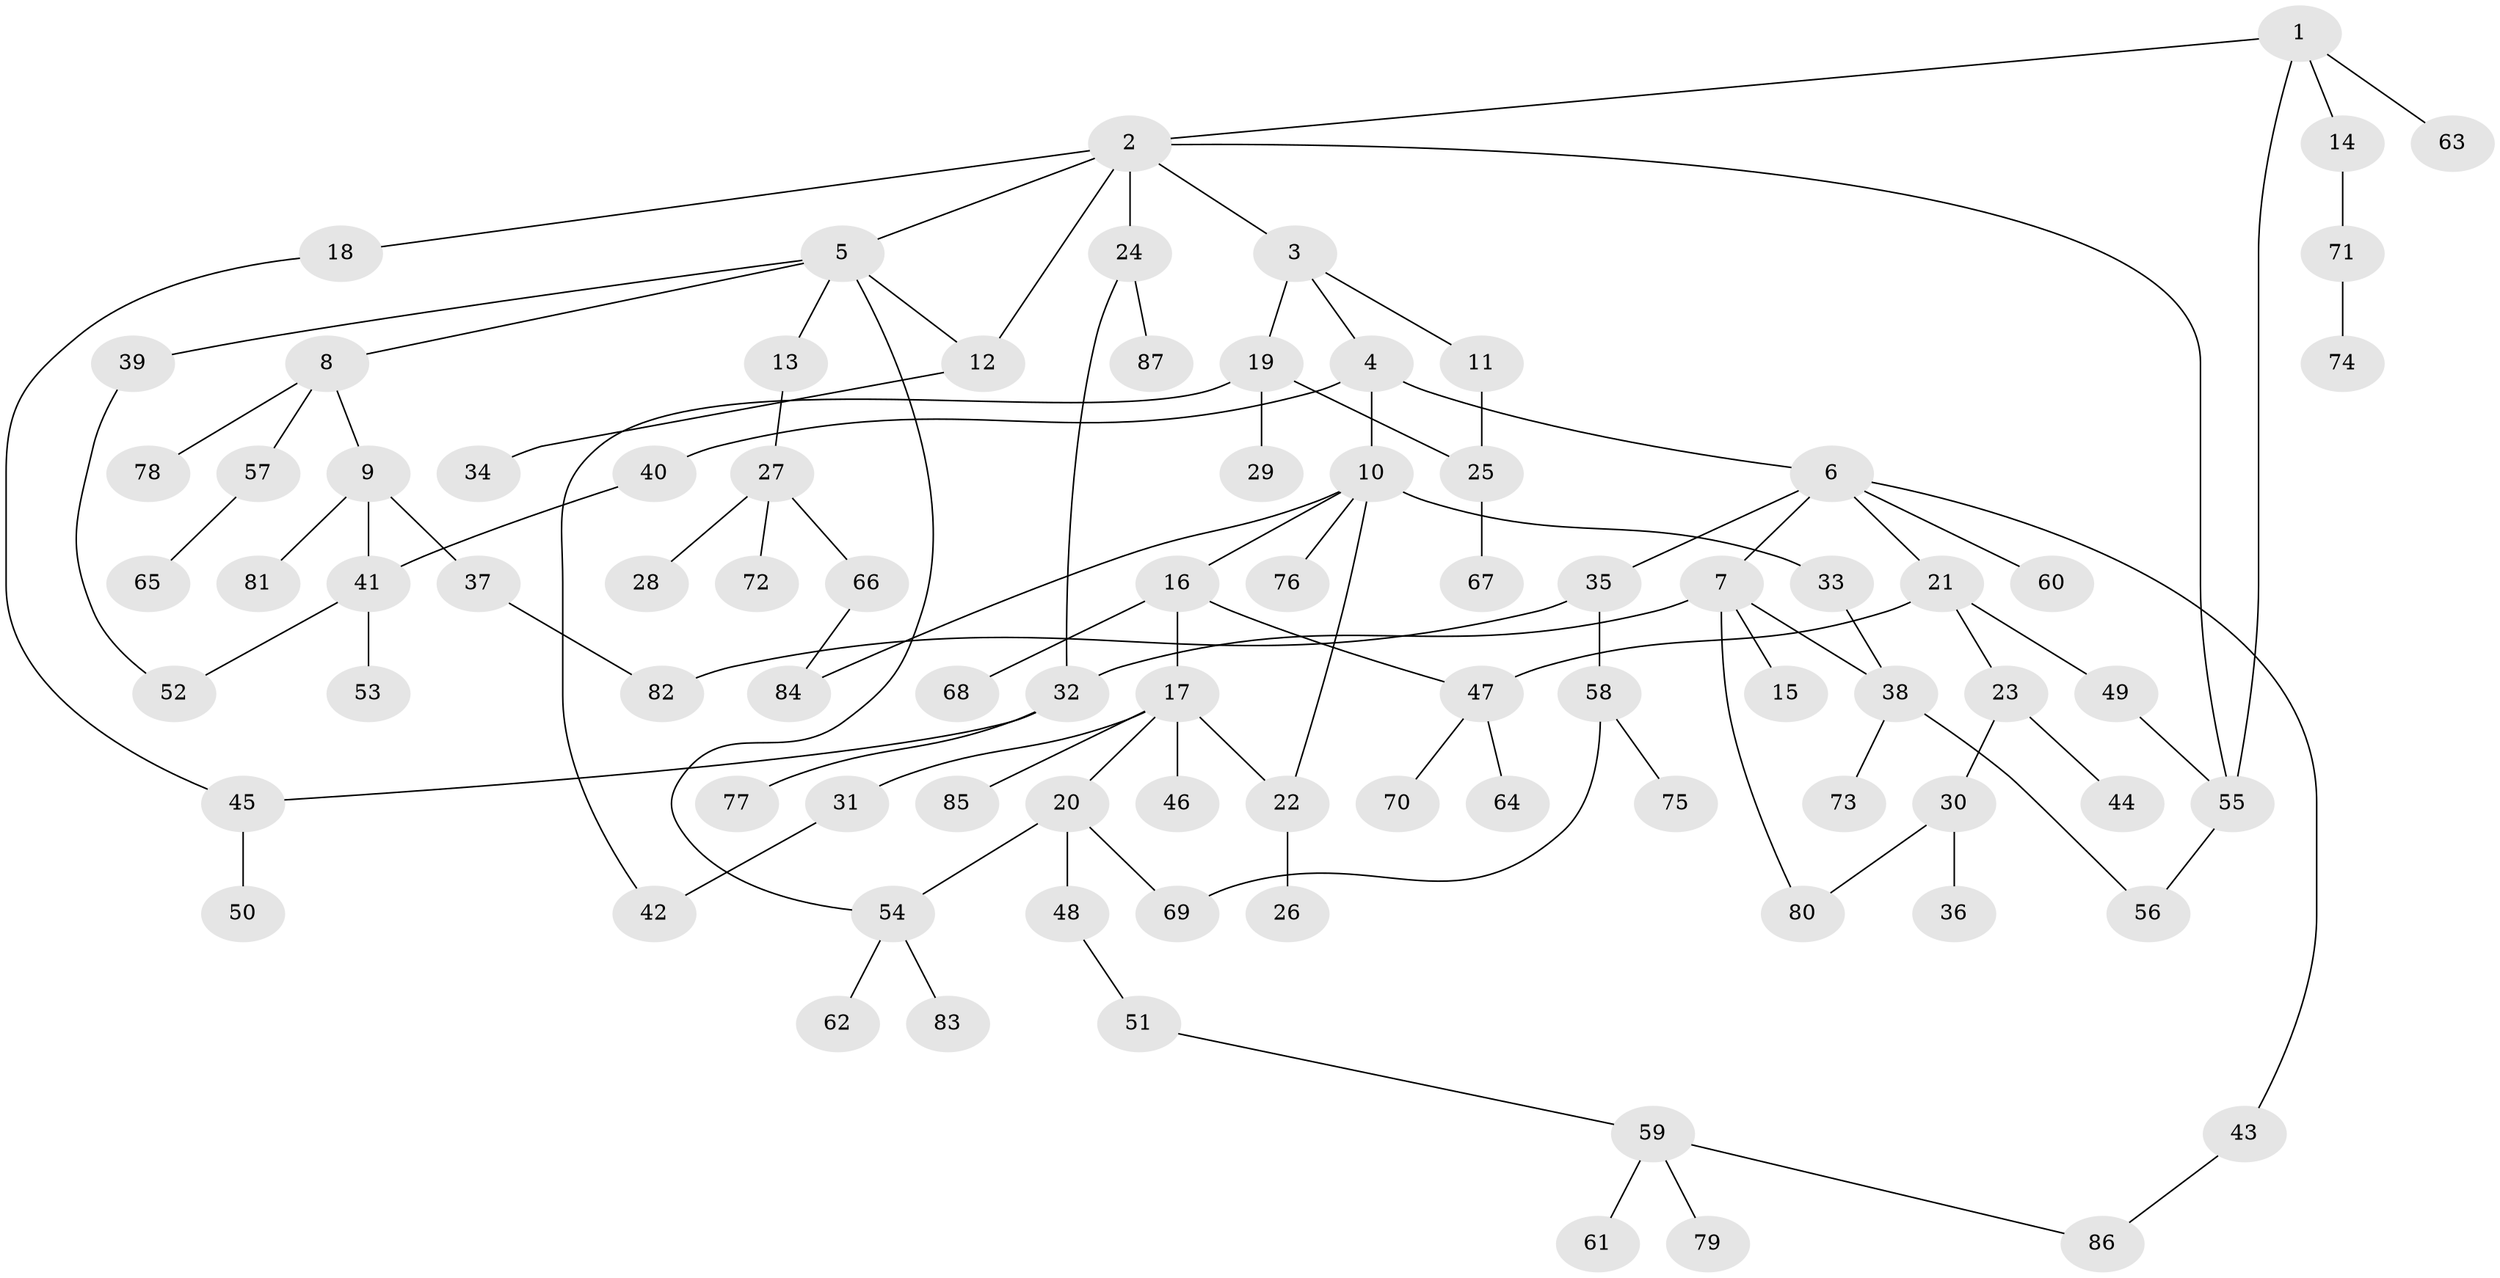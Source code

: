 // Generated by graph-tools (version 1.1) at 2025/41/03/09/25 04:41:24]
// undirected, 87 vertices, 105 edges
graph export_dot {
graph [start="1"]
  node [color=gray90,style=filled];
  1;
  2;
  3;
  4;
  5;
  6;
  7;
  8;
  9;
  10;
  11;
  12;
  13;
  14;
  15;
  16;
  17;
  18;
  19;
  20;
  21;
  22;
  23;
  24;
  25;
  26;
  27;
  28;
  29;
  30;
  31;
  32;
  33;
  34;
  35;
  36;
  37;
  38;
  39;
  40;
  41;
  42;
  43;
  44;
  45;
  46;
  47;
  48;
  49;
  50;
  51;
  52;
  53;
  54;
  55;
  56;
  57;
  58;
  59;
  60;
  61;
  62;
  63;
  64;
  65;
  66;
  67;
  68;
  69;
  70;
  71;
  72;
  73;
  74;
  75;
  76;
  77;
  78;
  79;
  80;
  81;
  82;
  83;
  84;
  85;
  86;
  87;
  1 -- 2;
  1 -- 14;
  1 -- 63;
  1 -- 55;
  2 -- 3;
  2 -- 5;
  2 -- 18;
  2 -- 24;
  2 -- 55;
  2 -- 12;
  3 -- 4;
  3 -- 11;
  3 -- 19;
  4 -- 6;
  4 -- 10;
  4 -- 40;
  5 -- 8;
  5 -- 12;
  5 -- 13;
  5 -- 39;
  5 -- 54;
  6 -- 7;
  6 -- 21;
  6 -- 35;
  6 -- 43;
  6 -- 60;
  7 -- 15;
  7 -- 32;
  7 -- 38;
  7 -- 80;
  8 -- 9;
  8 -- 57;
  8 -- 78;
  9 -- 37;
  9 -- 41;
  9 -- 81;
  10 -- 16;
  10 -- 33;
  10 -- 76;
  10 -- 84;
  10 -- 22;
  11 -- 25;
  12 -- 34;
  13 -- 27;
  14 -- 71;
  16 -- 17;
  16 -- 47;
  16 -- 68;
  17 -- 20;
  17 -- 22;
  17 -- 31;
  17 -- 46;
  17 -- 85;
  18 -- 45;
  19 -- 29;
  19 -- 42;
  19 -- 25;
  20 -- 48;
  20 -- 54;
  20 -- 69;
  21 -- 23;
  21 -- 49;
  21 -- 47;
  22 -- 26;
  23 -- 30;
  23 -- 44;
  24 -- 87;
  24 -- 32;
  25 -- 67;
  27 -- 28;
  27 -- 66;
  27 -- 72;
  30 -- 36;
  30 -- 80;
  31 -- 42;
  32 -- 77;
  32 -- 45;
  33 -- 38;
  35 -- 58;
  35 -- 82;
  37 -- 82;
  38 -- 56;
  38 -- 73;
  39 -- 52;
  40 -- 41;
  41 -- 52;
  41 -- 53;
  43 -- 86;
  45 -- 50;
  47 -- 64;
  47 -- 70;
  48 -- 51;
  49 -- 55;
  51 -- 59;
  54 -- 62;
  54 -- 83;
  55 -- 56;
  57 -- 65;
  58 -- 75;
  58 -- 69;
  59 -- 61;
  59 -- 79;
  59 -- 86;
  66 -- 84;
  71 -- 74;
}
